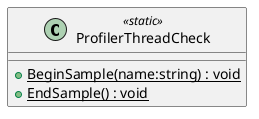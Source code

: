 @startuml
class ProfilerThreadCheck <<static>> {
    + {static} BeginSample(name:string) : void
    + {static} EndSample() : void
}
@enduml
